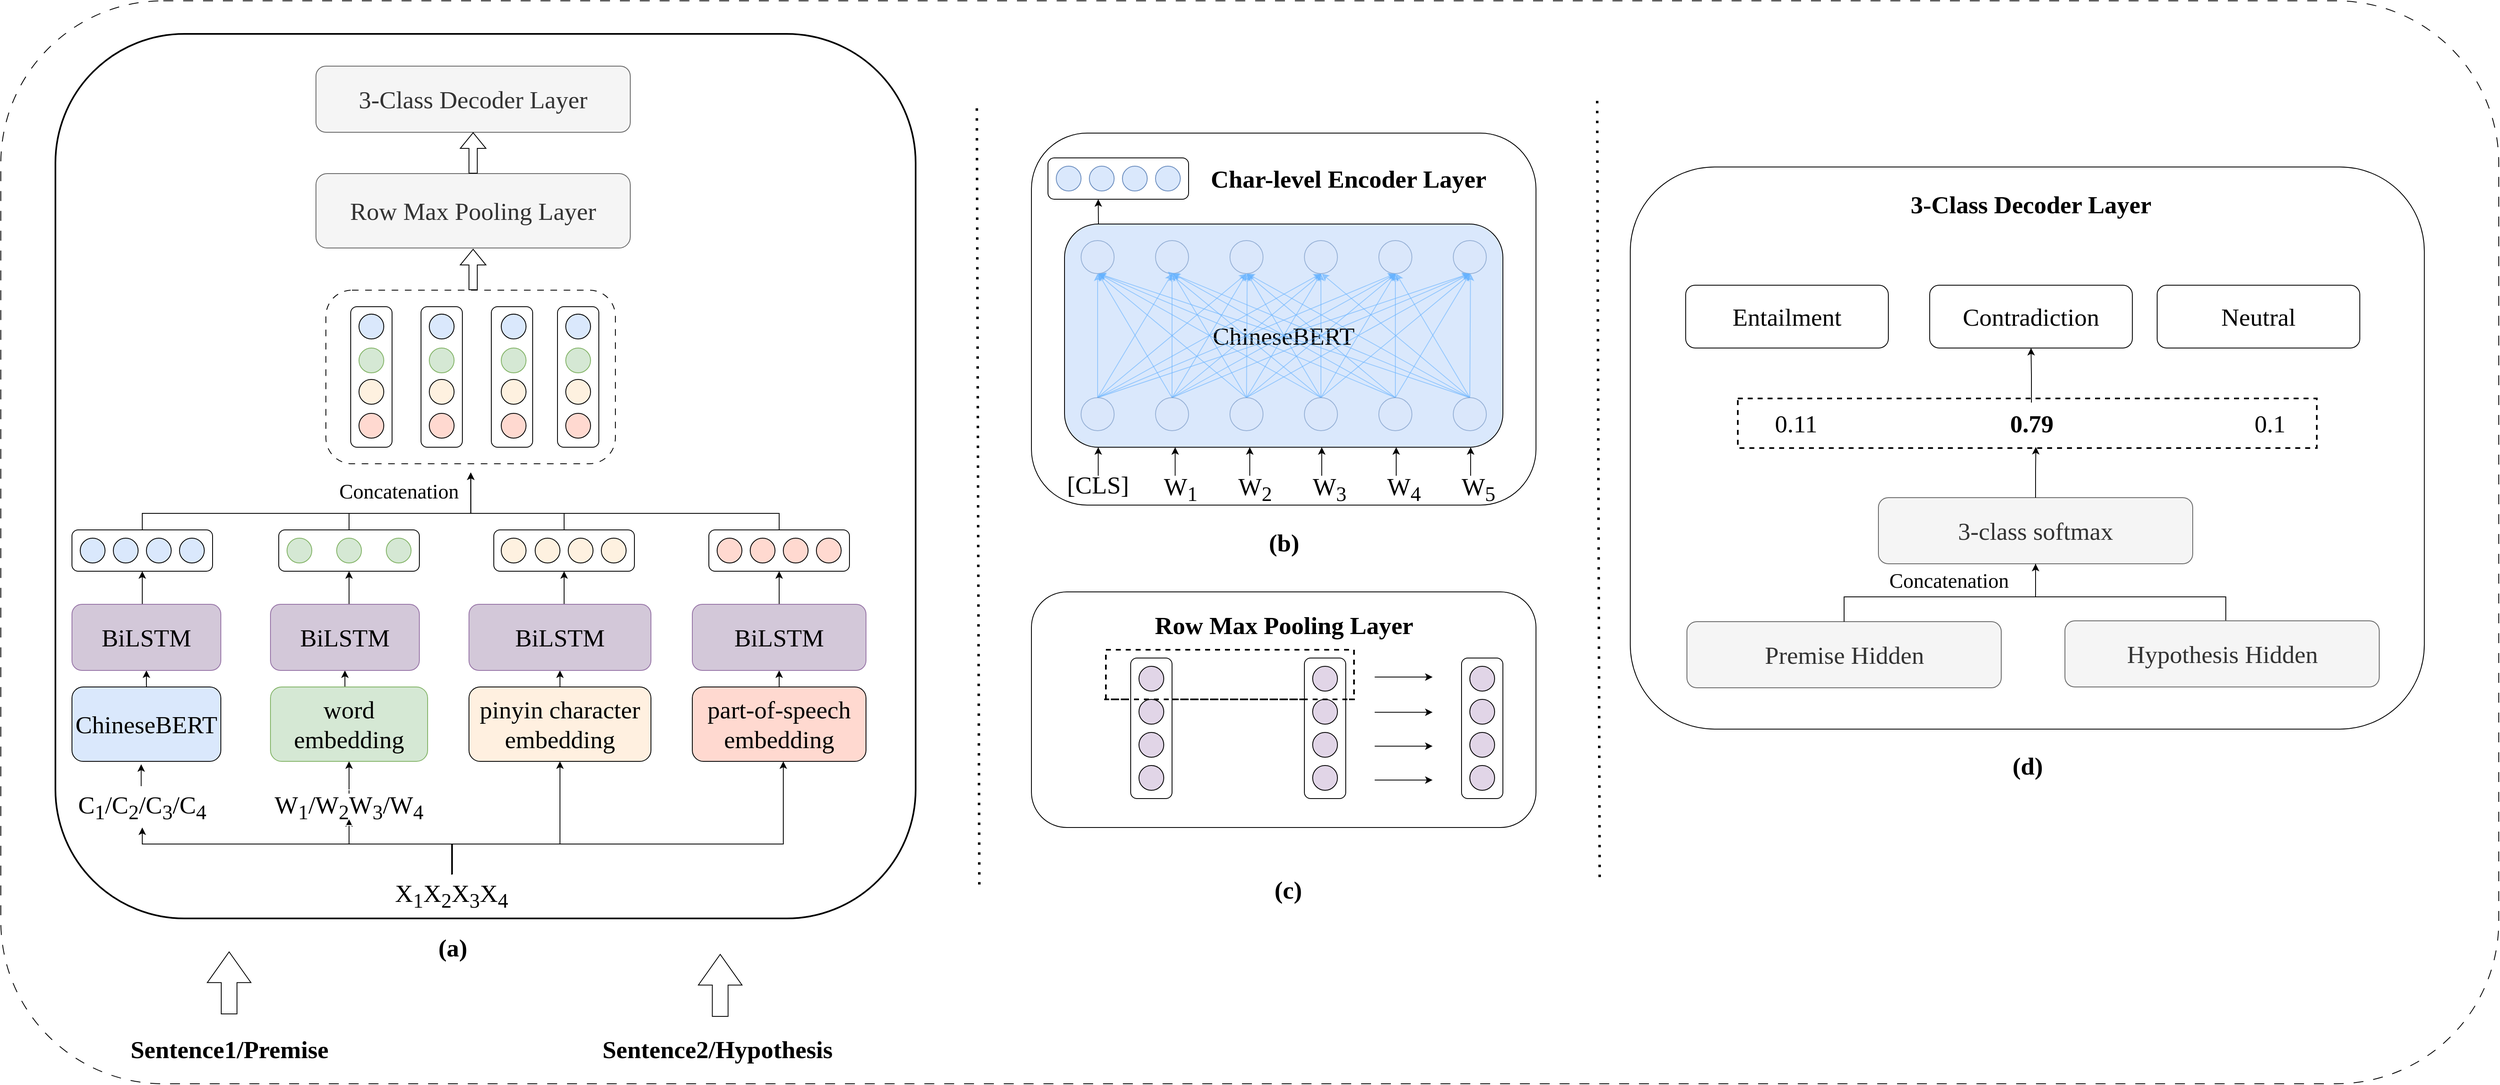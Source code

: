 <mxfile version="23.1.8" type="github">
  <diagram name="第 1 页" id="VYbCO--YuYpUogVYsecE">
    <mxGraphModel dx="4148" dy="1067" grid="1" gridSize="10" guides="1" tooltips="1" connect="1" arrows="1" fold="1" page="1" pageScale="1" pageWidth="827" pageHeight="1169" math="0" shadow="0">
      <root>
        <mxCell id="0" />
        <mxCell id="1" parent="0" />
        <mxCell id="rdohVRuR8QGzKIeL4WwT-202" value="" style="rounded=1;whiteSpace=wrap;html=1;dashed=1;dashPattern=12 12;" parent="1" vertex="1">
          <mxGeometry y="1169" width="3020" height="1310" as="geometry" />
        </mxCell>
        <mxCell id="rdohVRuR8QGzKIeL4WwT-1" value="&lt;font face=&quot;Times New Roman&quot; style=&quot;font-size: 30px;&quot;&gt;&lt;b&gt;Sentence1/Premise&lt;/b&gt;&lt;/font&gt;" style="text;html=1;align=center;verticalAlign=middle;resizable=0;points=[];autosize=1;strokeColor=none;fillColor=none;" parent="1" vertex="1">
          <mxGeometry x="146" y="2412" width="260" height="50" as="geometry" />
        </mxCell>
        <mxCell id="rdohVRuR8QGzKIeL4WwT-2" value="&lt;font face=&quot;Times New Roman&quot; style=&quot;font-size: 30px;&quot;&gt;&lt;b&gt;Sentence2/Hypothesis&lt;/b&gt;&lt;/font&gt;" style="text;html=1;align=center;verticalAlign=middle;resizable=0;points=[];autosize=1;strokeColor=none;fillColor=none;" parent="1" vertex="1">
          <mxGeometry x="716" y="2412" width="300" height="50" as="geometry" />
        </mxCell>
        <mxCell id="rdohVRuR8QGzKIeL4WwT-63" value="" style="shape=flexArrow;endArrow=classic;html=1;rounded=0;endWidth=32.727;endSize=12.048;width=19.048;" parent="1" edge="1">
          <mxGeometry width="50" height="50" relative="1" as="geometry">
            <mxPoint x="276" y="2395" as="sourcePoint" />
            <mxPoint x="276" y="2319" as="targetPoint" />
          </mxGeometry>
        </mxCell>
        <mxCell id="rdohVRuR8QGzKIeL4WwT-64" value="" style="shape=flexArrow;endArrow=classic;html=1;rounded=0;endWidth=32.727;endSize=12.048;width=19.048;" parent="1" edge="1">
          <mxGeometry width="50" height="50" relative="1" as="geometry">
            <mxPoint x="869.73" y="2398" as="sourcePoint" />
            <mxPoint x="869.73" y="2322" as="targetPoint" />
          </mxGeometry>
        </mxCell>
        <mxCell id="rdohVRuR8QGzKIeL4WwT-67" value="" style="rounded=1;whiteSpace=wrap;html=1;" parent="1" vertex="1">
          <mxGeometry x="1246" y="1329" width="610" height="450" as="geometry" />
        </mxCell>
        <mxCell id="rdohVRuR8QGzKIeL4WwT-69" value="&lt;font style=&quot;font-size: 30px;&quot; face=&quot;Times New Roman&quot;&gt;[CLS]&lt;/font&gt;" style="text;html=1;align=center;verticalAlign=middle;resizable=0;points=[];autosize=1;strokeColor=none;fillColor=none;" parent="1" vertex="1">
          <mxGeometry x="1276" y="1729" width="100" height="50" as="geometry" />
        </mxCell>
        <mxCell id="rdohVRuR8QGzKIeL4WwT-70" value="&lt;font style=&quot;font-size: 30px;&quot; face=&quot;Times New Roman&quot;&gt;W&lt;sub&gt;1&lt;/sub&gt;&lt;/font&gt;" style="text;html=1;align=center;verticalAlign=middle;resizable=0;points=[];autosize=1;strokeColor=none;fillColor=none;" parent="1" vertex="1">
          <mxGeometry x="1396" y="1729" width="60" height="60" as="geometry" />
        </mxCell>
        <mxCell id="rdohVRuR8QGzKIeL4WwT-71" value="&lt;font style=&quot;font-size: 30px;&quot; face=&quot;Times New Roman&quot;&gt;W&lt;sub&gt;2&lt;/sub&gt;&lt;/font&gt;" style="text;html=1;align=center;verticalAlign=middle;resizable=0;points=[];autosize=1;strokeColor=none;fillColor=none;" parent="1" vertex="1">
          <mxGeometry x="1486" y="1729" width="60" height="60" as="geometry" />
        </mxCell>
        <mxCell id="rdohVRuR8QGzKIeL4WwT-72" value="&lt;font style=&quot;font-size: 30px;&quot; face=&quot;Times New Roman&quot;&gt;W&lt;sub&gt;3&lt;/sub&gt;&lt;/font&gt;" style="text;html=1;align=center;verticalAlign=middle;resizable=0;points=[];autosize=1;strokeColor=none;fillColor=none;" parent="1" vertex="1">
          <mxGeometry x="1576" y="1729" width="60" height="60" as="geometry" />
        </mxCell>
        <mxCell id="rdohVRuR8QGzKIeL4WwT-73" value="&lt;font style=&quot;font-size: 30px;&quot; face=&quot;Times New Roman&quot;&gt;W&lt;sub&gt;4&lt;/sub&gt;&lt;/font&gt;" style="text;html=1;align=center;verticalAlign=middle;resizable=0;points=[];autosize=1;strokeColor=none;fillColor=none;" parent="1" vertex="1">
          <mxGeometry x="1666" y="1729" width="60" height="60" as="geometry" />
        </mxCell>
        <mxCell id="rdohVRuR8QGzKIeL4WwT-74" value="&lt;font style=&quot;font-size: 30px;&quot; face=&quot;Times New Roman&quot;&gt;W&lt;sub&gt;5&lt;/sub&gt;&lt;/font&gt;" style="text;html=1;align=center;verticalAlign=middle;resizable=0;points=[];autosize=1;strokeColor=none;fillColor=none;" parent="1" vertex="1">
          <mxGeometry x="1756" y="1729" width="60" height="60" as="geometry" />
        </mxCell>
        <mxCell id="rdohVRuR8QGzKIeL4WwT-75" value="" style="group" parent="1" vertex="1" connectable="0">
          <mxGeometry x="1266" y="1359" width="170" height="50" as="geometry" />
        </mxCell>
        <mxCell id="rdohVRuR8QGzKIeL4WwT-76" value="" style="rounded=1;whiteSpace=wrap;html=1;container=0;" parent="rdohVRuR8QGzKIeL4WwT-75" vertex="1">
          <mxGeometry width="170" height="50" as="geometry" />
        </mxCell>
        <mxCell id="rdohVRuR8QGzKIeL4WwT-77" value="" style="ellipse;whiteSpace=wrap;html=1;aspect=fixed;fillColor=#dae8fc;strokeColor=#6c8ebf;container=0;" parent="rdohVRuR8QGzKIeL4WwT-75" vertex="1">
          <mxGeometry x="10" y="10" width="30" height="30" as="geometry" />
        </mxCell>
        <mxCell id="rdohVRuR8QGzKIeL4WwT-78" value="" style="ellipse;whiteSpace=wrap;html=1;aspect=fixed;fillColor=#dae8fc;strokeColor=#6c8ebf;container=0;" parent="rdohVRuR8QGzKIeL4WwT-75" vertex="1">
          <mxGeometry x="50" y="10" width="30" height="30" as="geometry" />
        </mxCell>
        <mxCell id="rdohVRuR8QGzKIeL4WwT-79" value="" style="ellipse;whiteSpace=wrap;html=1;aspect=fixed;fillColor=#dae8fc;strokeColor=#6c8ebf;container=0;" parent="rdohVRuR8QGzKIeL4WwT-75" vertex="1">
          <mxGeometry x="130" y="10" width="30" height="30" as="geometry" />
        </mxCell>
        <mxCell id="rdohVRuR8QGzKIeL4WwT-80" value="" style="ellipse;whiteSpace=wrap;html=1;aspect=fixed;fillColor=#dae8fc;strokeColor=#6c8ebf;container=0;" parent="rdohVRuR8QGzKIeL4WwT-75" vertex="1">
          <mxGeometry x="90" y="10" width="30" height="30" as="geometry" />
        </mxCell>
        <mxCell id="rdohVRuR8QGzKIeL4WwT-81" value="" style="endArrow=classic;html=1;rounded=0;" parent="1" edge="1">
          <mxGeometry width="50" height="50" relative="1" as="geometry">
            <mxPoint x="1326.76" y="1743.49" as="sourcePoint" />
            <mxPoint x="1326.76" y="1709" as="targetPoint" />
          </mxGeometry>
        </mxCell>
        <mxCell id="rdohVRuR8QGzKIeL4WwT-82" value="" style="endArrow=classic;html=1;rounded=0;" parent="1" edge="1">
          <mxGeometry width="50" height="50" relative="1" as="geometry">
            <mxPoint x="1419.76" y="1743.49" as="sourcePoint" />
            <mxPoint x="1419.76" y="1709" as="targetPoint" />
          </mxGeometry>
        </mxCell>
        <mxCell id="rdohVRuR8QGzKIeL4WwT-83" value="" style="endArrow=classic;html=1;rounded=0;" parent="1" edge="1">
          <mxGeometry width="50" height="50" relative="1" as="geometry">
            <mxPoint x="1510" y="1743.49" as="sourcePoint" />
            <mxPoint x="1510" y="1709" as="targetPoint" />
          </mxGeometry>
        </mxCell>
        <mxCell id="rdohVRuR8QGzKIeL4WwT-84" value="" style="endArrow=classic;html=1;rounded=0;" parent="1" edge="1">
          <mxGeometry width="50" height="50" relative="1" as="geometry">
            <mxPoint x="1597" y="1743.49" as="sourcePoint" />
            <mxPoint x="1597" y="1709" as="targetPoint" />
          </mxGeometry>
        </mxCell>
        <mxCell id="rdohVRuR8QGzKIeL4WwT-85" value="" style="endArrow=classic;html=1;rounded=0;" parent="1" edge="1">
          <mxGeometry width="50" height="50" relative="1" as="geometry">
            <mxPoint x="1687" y="1743.49" as="sourcePoint" />
            <mxPoint x="1687" y="1709" as="targetPoint" />
          </mxGeometry>
        </mxCell>
        <mxCell id="rdohVRuR8QGzKIeL4WwT-86" value="" style="endArrow=classic;html=1;rounded=0;" parent="1" edge="1">
          <mxGeometry width="50" height="50" relative="1" as="geometry">
            <mxPoint x="1777" y="1743.49" as="sourcePoint" />
            <mxPoint x="1777" y="1709" as="targetPoint" />
          </mxGeometry>
        </mxCell>
        <mxCell id="rdohVRuR8QGzKIeL4WwT-87" value="" style="endArrow=classic;html=1;rounded=0;" parent="1" edge="1">
          <mxGeometry width="50" height="50" relative="1" as="geometry">
            <mxPoint x="1327" y="1439" as="sourcePoint" />
            <mxPoint x="1326.76" y="1409" as="targetPoint" />
          </mxGeometry>
        </mxCell>
        <mxCell id="rdohVRuR8QGzKIeL4WwT-89" value="&lt;font face=&quot;Times New Roman&quot; style=&quot;font-size: 30px;&quot;&gt;ChineseBERT&lt;/font&gt;" style="rounded=1;whiteSpace=wrap;html=1;fillColor=#dae8fc;strokeColor=default;" parent="1" vertex="1">
          <mxGeometry x="1286" y="1439" width="530" height="270" as="geometry" />
        </mxCell>
        <mxCell id="rdohVRuR8QGzKIeL4WwT-90" value="" style="ellipse;whiteSpace=wrap;html=1;aspect=fixed;fillColor=#dae8fc;strokeColor=#6c8ebf;opacity=60;" parent="1" vertex="1">
          <mxGeometry x="1306" y="1459" width="40" height="40" as="geometry" />
        </mxCell>
        <mxCell id="rdohVRuR8QGzKIeL4WwT-91" value="" style="ellipse;whiteSpace=wrap;html=1;aspect=fixed;fillColor=#dae8fc;strokeColor=#6c8ebf;opacity=60;" parent="1" vertex="1">
          <mxGeometry x="1396" y="1459" width="40" height="40" as="geometry" />
        </mxCell>
        <mxCell id="rdohVRuR8QGzKIeL4WwT-92" value="" style="ellipse;whiteSpace=wrap;html=1;aspect=fixed;fillColor=#dae8fc;strokeColor=#6c8ebf;opacity=60;" parent="1" vertex="1">
          <mxGeometry x="1486" y="1459" width="40" height="40" as="geometry" />
        </mxCell>
        <mxCell id="rdohVRuR8QGzKIeL4WwT-93" value="" style="ellipse;whiteSpace=wrap;html=1;aspect=fixed;fillColor=#dae8fc;strokeColor=#6c8ebf;opacity=60;" parent="1" vertex="1">
          <mxGeometry x="1576" y="1459" width="40" height="40" as="geometry" />
        </mxCell>
        <mxCell id="rdohVRuR8QGzKIeL4WwT-94" value="" style="ellipse;whiteSpace=wrap;html=1;aspect=fixed;fillColor=#dae8fc;strokeColor=#6c8ebf;opacity=60;" parent="1" vertex="1">
          <mxGeometry x="1666" y="1459" width="40" height="40" as="geometry" />
        </mxCell>
        <mxCell id="rdohVRuR8QGzKIeL4WwT-95" value="" style="ellipse;whiteSpace=wrap;html=1;aspect=fixed;fillColor=#dae8fc;strokeColor=#6c8ebf;opacity=60;" parent="1" vertex="1">
          <mxGeometry x="1756" y="1459" width="40" height="40" as="geometry" />
        </mxCell>
        <mxCell id="rdohVRuR8QGzKIeL4WwT-96" style="edgeStyle=orthogonalEdgeStyle;rounded=0;orthogonalLoop=1;jettySize=auto;html=1;entryX=0.5;entryY=1;entryDx=0;entryDy=0;opacity=60;strokeColor=#66B2FF;" parent="1" source="rdohVRuR8QGzKIeL4WwT-102" target="rdohVRuR8QGzKIeL4WwT-90" edge="1">
          <mxGeometry relative="1" as="geometry" />
        </mxCell>
        <mxCell id="rdohVRuR8QGzKIeL4WwT-97" style="rounded=0;orthogonalLoop=1;jettySize=auto;html=1;exitX=0.5;exitY=0;exitDx=0;exitDy=0;entryX=0.5;entryY=1;entryDx=0;entryDy=0;opacity=60;strokeColor=#66B2FF;" parent="1" source="rdohVRuR8QGzKIeL4WwT-102" target="rdohVRuR8QGzKIeL4WwT-91" edge="1">
          <mxGeometry relative="1" as="geometry" />
        </mxCell>
        <mxCell id="rdohVRuR8QGzKIeL4WwT-98" style="rounded=0;orthogonalLoop=1;jettySize=auto;html=1;exitX=0.5;exitY=0;exitDx=0;exitDy=0;entryX=0.5;entryY=1;entryDx=0;entryDy=0;opacity=60;strokeColor=#66B2FF;" parent="1" source="rdohVRuR8QGzKIeL4WwT-102" target="rdohVRuR8QGzKIeL4WwT-92" edge="1">
          <mxGeometry relative="1" as="geometry" />
        </mxCell>
        <mxCell id="rdohVRuR8QGzKIeL4WwT-99" style="rounded=0;orthogonalLoop=1;jettySize=auto;html=1;exitX=0.5;exitY=0;exitDx=0;exitDy=0;entryX=0.5;entryY=1;entryDx=0;entryDy=0;opacity=60;strokeColor=#66B2FF;" parent="1" source="rdohVRuR8QGzKIeL4WwT-102" target="rdohVRuR8QGzKIeL4WwT-93" edge="1">
          <mxGeometry relative="1" as="geometry" />
        </mxCell>
        <mxCell id="rdohVRuR8QGzKIeL4WwT-100" style="rounded=0;orthogonalLoop=1;jettySize=auto;html=1;exitX=0.5;exitY=0;exitDx=0;exitDy=0;entryX=0.5;entryY=1;entryDx=0;entryDy=0;opacity=60;strokeColor=#66B2FF;" parent="1" source="rdohVRuR8QGzKIeL4WwT-102" target="rdohVRuR8QGzKIeL4WwT-94" edge="1">
          <mxGeometry relative="1" as="geometry" />
        </mxCell>
        <mxCell id="rdohVRuR8QGzKIeL4WwT-101" style="rounded=0;orthogonalLoop=1;jettySize=auto;html=1;exitX=0.5;exitY=0;exitDx=0;exitDy=0;entryX=0.5;entryY=1;entryDx=0;entryDy=0;opacity=60;strokeColor=#66B2FF;" parent="1" source="rdohVRuR8QGzKIeL4WwT-102" target="rdohVRuR8QGzKIeL4WwT-95" edge="1">
          <mxGeometry relative="1" as="geometry" />
        </mxCell>
        <mxCell id="rdohVRuR8QGzKIeL4WwT-102" value="" style="ellipse;whiteSpace=wrap;html=1;aspect=fixed;fillColor=#dae8fc;strokeColor=#6c8ebf;opacity=60;" parent="1" vertex="1">
          <mxGeometry x="1306" y="1649" width="40" height="40" as="geometry" />
        </mxCell>
        <mxCell id="rdohVRuR8QGzKIeL4WwT-103" style="rounded=0;orthogonalLoop=1;jettySize=auto;html=1;exitX=0.5;exitY=0;exitDx=0;exitDy=0;opacity=60;strokeColor=#66B2FF;" parent="1" source="rdohVRuR8QGzKIeL4WwT-109" edge="1">
          <mxGeometry relative="1" as="geometry">
            <mxPoint x="1327" y="1499" as="targetPoint" />
          </mxGeometry>
        </mxCell>
        <mxCell id="rdohVRuR8QGzKIeL4WwT-104" style="rounded=0;orthogonalLoop=1;jettySize=auto;html=1;exitX=0.5;exitY=0;exitDx=0;exitDy=0;entryX=0.5;entryY=1;entryDx=0;entryDy=0;opacity=60;strokeColor=#66B2FF;" parent="1" source="rdohVRuR8QGzKIeL4WwT-109" target="rdohVRuR8QGzKIeL4WwT-91" edge="1">
          <mxGeometry relative="1" as="geometry" />
        </mxCell>
        <mxCell id="rdohVRuR8QGzKIeL4WwT-105" style="edgeStyle=none;rounded=0;orthogonalLoop=1;jettySize=auto;html=1;exitX=0.5;exitY=0;exitDx=0;exitDy=0;entryX=0.5;entryY=1;entryDx=0;entryDy=0;opacity=60;strokeColor=#66B2FF;" parent="1" source="rdohVRuR8QGzKIeL4WwT-109" target="rdohVRuR8QGzKIeL4WwT-92" edge="1">
          <mxGeometry relative="1" as="geometry" />
        </mxCell>
        <mxCell id="rdohVRuR8QGzKIeL4WwT-106" style="edgeStyle=none;rounded=0;orthogonalLoop=1;jettySize=auto;html=1;exitX=0.5;exitY=0;exitDx=0;exitDy=0;opacity=60;strokeColor=#66B2FF;" parent="1" source="rdohVRuR8QGzKIeL4WwT-109" edge="1">
          <mxGeometry relative="1" as="geometry">
            <mxPoint x="1597" y="1499" as="targetPoint" />
          </mxGeometry>
        </mxCell>
        <mxCell id="rdohVRuR8QGzKIeL4WwT-107" style="edgeStyle=none;rounded=0;orthogonalLoop=1;jettySize=auto;html=1;exitX=0.5;exitY=0;exitDx=0;exitDy=0;opacity=60;strokeColor=#66B2FF;" parent="1" source="rdohVRuR8QGzKIeL4WwT-109" edge="1">
          <mxGeometry relative="1" as="geometry">
            <mxPoint x="1687" y="1499" as="targetPoint" />
          </mxGeometry>
        </mxCell>
        <mxCell id="rdohVRuR8QGzKIeL4WwT-108" style="edgeStyle=none;rounded=0;orthogonalLoop=1;jettySize=auto;html=1;exitX=0.5;exitY=0;exitDx=0;exitDy=0;entryX=0.5;entryY=1;entryDx=0;entryDy=0;opacity=60;strokeColor=#66B2FF;" parent="1" source="rdohVRuR8QGzKIeL4WwT-109" target="rdohVRuR8QGzKIeL4WwT-95" edge="1">
          <mxGeometry relative="1" as="geometry" />
        </mxCell>
        <mxCell id="rdohVRuR8QGzKIeL4WwT-109" value="" style="ellipse;whiteSpace=wrap;html=1;aspect=fixed;fillColor=#dae8fc;strokeColor=#6c8ebf;opacity=60;" parent="1" vertex="1">
          <mxGeometry x="1396" y="1649" width="40" height="40" as="geometry" />
        </mxCell>
        <mxCell id="rdohVRuR8QGzKIeL4WwT-110" style="edgeStyle=none;rounded=0;orthogonalLoop=1;jettySize=auto;html=1;exitX=0.5;exitY=0;exitDx=0;exitDy=0;entryX=0.5;entryY=1;entryDx=0;entryDy=0;opacity=60;strokeColor=#66B2FF;" parent="1" source="rdohVRuR8QGzKIeL4WwT-116" target="rdohVRuR8QGzKIeL4WwT-90" edge="1">
          <mxGeometry relative="1" as="geometry" />
        </mxCell>
        <mxCell id="rdohVRuR8QGzKIeL4WwT-111" style="edgeStyle=none;rounded=0;orthogonalLoop=1;jettySize=auto;html=1;exitX=0.5;exitY=0;exitDx=0;exitDy=0;opacity=60;strokeColor=#66B2FF;" parent="1" source="rdohVRuR8QGzKIeL4WwT-116" edge="1">
          <mxGeometry relative="1" as="geometry">
            <mxPoint x="1417" y="1499" as="targetPoint" />
          </mxGeometry>
        </mxCell>
        <mxCell id="rdohVRuR8QGzKIeL4WwT-112" style="edgeStyle=none;rounded=0;orthogonalLoop=1;jettySize=auto;html=1;exitX=0.5;exitY=0;exitDx=0;exitDy=0;opacity=60;strokeColor=#66B2FF;" parent="1" source="rdohVRuR8QGzKIeL4WwT-116" edge="1">
          <mxGeometry relative="1" as="geometry">
            <mxPoint x="1506.857" y="1499" as="targetPoint" />
          </mxGeometry>
        </mxCell>
        <mxCell id="rdohVRuR8QGzKIeL4WwT-113" style="edgeStyle=none;rounded=0;orthogonalLoop=1;jettySize=auto;html=1;exitX=0.5;exitY=0;exitDx=0;exitDy=0;entryX=0.5;entryY=1;entryDx=0;entryDy=0;opacity=60;strokeColor=#66B2FF;" parent="1" source="rdohVRuR8QGzKIeL4WwT-116" target="rdohVRuR8QGzKIeL4WwT-93" edge="1">
          <mxGeometry relative="1" as="geometry" />
        </mxCell>
        <mxCell id="rdohVRuR8QGzKIeL4WwT-114" style="edgeStyle=none;rounded=0;orthogonalLoop=1;jettySize=auto;html=1;exitX=0.5;exitY=0;exitDx=0;exitDy=0;opacity=60;strokeColor=#66B2FF;" parent="1" source="rdohVRuR8QGzKIeL4WwT-116" edge="1">
          <mxGeometry relative="1" as="geometry">
            <mxPoint x="1687" y="1499" as="targetPoint" />
          </mxGeometry>
        </mxCell>
        <mxCell id="rdohVRuR8QGzKIeL4WwT-115" style="edgeStyle=none;rounded=0;orthogonalLoop=1;jettySize=auto;html=1;exitX=0.5;exitY=0;exitDx=0;exitDy=0;entryX=0.5;entryY=1;entryDx=0;entryDy=0;opacity=60;strokeColor=#66B2FF;" parent="1" source="rdohVRuR8QGzKIeL4WwT-116" target="rdohVRuR8QGzKIeL4WwT-95" edge="1">
          <mxGeometry relative="1" as="geometry" />
        </mxCell>
        <mxCell id="rdohVRuR8QGzKIeL4WwT-116" value="" style="ellipse;whiteSpace=wrap;html=1;aspect=fixed;fillColor=#dae8fc;strokeColor=#6c8ebf;opacity=60;" parent="1" vertex="1">
          <mxGeometry x="1486" y="1649" width="40" height="40" as="geometry" />
        </mxCell>
        <mxCell id="rdohVRuR8QGzKIeL4WwT-117" style="edgeStyle=none;rounded=0;orthogonalLoop=1;jettySize=auto;html=1;exitX=0.5;exitY=0;exitDx=0;exitDy=0;opacity=60;strokeColor=#66B2FF;" parent="1" source="rdohVRuR8QGzKIeL4WwT-123" edge="1">
          <mxGeometry relative="1" as="geometry">
            <mxPoint x="1327" y="1499" as="targetPoint" />
          </mxGeometry>
        </mxCell>
        <mxCell id="rdohVRuR8QGzKIeL4WwT-118" style="edgeStyle=none;rounded=0;orthogonalLoop=1;jettySize=auto;html=1;exitX=0.5;exitY=0;exitDx=0;exitDy=0;entryX=0.371;entryY=0.941;entryDx=0;entryDy=0;entryPerimeter=0;opacity=60;strokeColor=#66B2FF;" parent="1" source="rdohVRuR8QGzKIeL4WwT-123" target="rdohVRuR8QGzKIeL4WwT-91" edge="1">
          <mxGeometry relative="1" as="geometry" />
        </mxCell>
        <mxCell id="rdohVRuR8QGzKIeL4WwT-119" style="edgeStyle=none;rounded=0;orthogonalLoop=1;jettySize=auto;html=1;exitX=0.5;exitY=0;exitDx=0;exitDy=0;opacity=60;strokeColor=#66B2FF;" parent="1" source="rdohVRuR8QGzKIeL4WwT-123" edge="1">
          <mxGeometry relative="1" as="geometry">
            <mxPoint x="1507" y="1499" as="targetPoint" />
          </mxGeometry>
        </mxCell>
        <mxCell id="rdohVRuR8QGzKIeL4WwT-120" style="edgeStyle=none;rounded=0;orthogonalLoop=1;jettySize=auto;html=1;exitX=0.5;exitY=0;exitDx=0;exitDy=0;opacity=60;strokeColor=#66B2FF;" parent="1" source="rdohVRuR8QGzKIeL4WwT-123" target="rdohVRuR8QGzKIeL4WwT-93" edge="1">
          <mxGeometry relative="1" as="geometry" />
        </mxCell>
        <mxCell id="rdohVRuR8QGzKIeL4WwT-121" style="edgeStyle=none;rounded=0;orthogonalLoop=1;jettySize=auto;html=1;exitX=0.5;exitY=0;exitDx=0;exitDy=0;entryX=0.5;entryY=1;entryDx=0;entryDy=0;opacity=60;strokeColor=#66B2FF;" parent="1" source="rdohVRuR8QGzKIeL4WwT-123" target="rdohVRuR8QGzKIeL4WwT-94" edge="1">
          <mxGeometry relative="1" as="geometry" />
        </mxCell>
        <mxCell id="rdohVRuR8QGzKIeL4WwT-122" style="edgeStyle=none;rounded=0;orthogonalLoop=1;jettySize=auto;html=1;exitX=0.5;exitY=0;exitDx=0;exitDy=0;opacity=60;strokeColor=#66B2FF;" parent="1" source="rdohVRuR8QGzKIeL4WwT-123" edge="1">
          <mxGeometry relative="1" as="geometry">
            <mxPoint x="1777" y="1499" as="targetPoint" />
          </mxGeometry>
        </mxCell>
        <mxCell id="rdohVRuR8QGzKIeL4WwT-123" value="" style="ellipse;whiteSpace=wrap;html=1;aspect=fixed;fillColor=#dae8fc;strokeColor=#6c8ebf;opacity=60;" parent="1" vertex="1">
          <mxGeometry x="1576" y="1649" width="40" height="40" as="geometry" />
        </mxCell>
        <mxCell id="rdohVRuR8QGzKIeL4WwT-124" style="edgeStyle=none;rounded=0;orthogonalLoop=1;jettySize=auto;html=1;exitX=0.5;exitY=0;exitDx=0;exitDy=0;opacity=60;strokeColor=#66B2FF;" parent="1" source="rdohVRuR8QGzKIeL4WwT-129" edge="1">
          <mxGeometry relative="1" as="geometry">
            <mxPoint x="1327" y="1499" as="targetPoint" />
          </mxGeometry>
        </mxCell>
        <mxCell id="rdohVRuR8QGzKIeL4WwT-125" style="edgeStyle=none;rounded=0;orthogonalLoop=1;jettySize=auto;html=1;exitX=0.5;exitY=0;exitDx=0;exitDy=0;opacity=60;strokeColor=#66B2FF;" parent="1" source="rdohVRuR8QGzKIeL4WwT-129" edge="1">
          <mxGeometry relative="1" as="geometry">
            <mxPoint x="1417" y="1499" as="targetPoint" />
          </mxGeometry>
        </mxCell>
        <mxCell id="rdohVRuR8QGzKIeL4WwT-126" style="edgeStyle=none;rounded=0;orthogonalLoop=1;jettySize=auto;html=1;exitX=0.5;exitY=0;exitDx=0;exitDy=0;entryX=0.5;entryY=1;entryDx=0;entryDy=0;opacity=60;strokeColor=#66B2FF;" parent="1" source="rdohVRuR8QGzKIeL4WwT-129" target="rdohVRuR8QGzKIeL4WwT-92" edge="1">
          <mxGeometry relative="1" as="geometry" />
        </mxCell>
        <mxCell id="rdohVRuR8QGzKIeL4WwT-127" style="edgeStyle=none;rounded=0;orthogonalLoop=1;jettySize=auto;html=1;exitX=0.5;exitY=0;exitDx=0;exitDy=0;entryX=0.5;entryY=1;entryDx=0;entryDy=0;opacity=60;strokeColor=#66B2FF;" parent="1" source="rdohVRuR8QGzKIeL4WwT-129" target="rdohVRuR8QGzKIeL4WwT-94" edge="1">
          <mxGeometry relative="1" as="geometry" />
        </mxCell>
        <mxCell id="rdohVRuR8QGzKIeL4WwT-128" style="edgeStyle=none;rounded=0;orthogonalLoop=1;jettySize=auto;html=1;exitX=0.5;exitY=0;exitDx=0;exitDy=0;entryX=0.5;entryY=1;entryDx=0;entryDy=0;opacity=60;strokeColor=#66B2FF;" parent="1" source="rdohVRuR8QGzKIeL4WwT-129" target="rdohVRuR8QGzKIeL4WwT-95" edge="1">
          <mxGeometry relative="1" as="geometry" />
        </mxCell>
        <mxCell id="rdohVRuR8QGzKIeL4WwT-129" value="" style="ellipse;whiteSpace=wrap;html=1;aspect=fixed;fillColor=#dae8fc;strokeColor=#6c8ebf;opacity=60;" parent="1" vertex="1">
          <mxGeometry x="1666" y="1649" width="40" height="40" as="geometry" />
        </mxCell>
        <mxCell id="rdohVRuR8QGzKIeL4WwT-130" style="edgeStyle=none;rounded=0;orthogonalLoop=1;jettySize=auto;html=1;exitX=0.5;exitY=0;exitDx=0;exitDy=0;opacity=60;strokeColor=#66B2FF;" parent="1" source="rdohVRuR8QGzKIeL4WwT-136" edge="1">
          <mxGeometry relative="1" as="geometry">
            <mxPoint x="1327" y="1499" as="targetPoint" />
          </mxGeometry>
        </mxCell>
        <mxCell id="rdohVRuR8QGzKIeL4WwT-131" style="edgeStyle=none;rounded=0;orthogonalLoop=1;jettySize=auto;html=1;exitX=0.5;exitY=0;exitDx=0;exitDy=0;entryX=0.5;entryY=1;entryDx=0;entryDy=0;opacity=60;strokeColor=#66B2FF;" parent="1" source="rdohVRuR8QGzKIeL4WwT-136" target="rdohVRuR8QGzKIeL4WwT-91" edge="1">
          <mxGeometry relative="1" as="geometry" />
        </mxCell>
        <mxCell id="rdohVRuR8QGzKIeL4WwT-132" style="edgeStyle=none;rounded=0;orthogonalLoop=1;jettySize=auto;html=1;exitX=0.5;exitY=0;exitDx=0;exitDy=0;opacity=60;strokeColor=#66B2FF;" parent="1" source="rdohVRuR8QGzKIeL4WwT-136" edge="1">
          <mxGeometry relative="1" as="geometry">
            <mxPoint x="1507" y="1499" as="targetPoint" />
          </mxGeometry>
        </mxCell>
        <mxCell id="rdohVRuR8QGzKIeL4WwT-133" style="edgeStyle=none;rounded=0;orthogonalLoop=1;jettySize=auto;html=1;exitX=0.5;exitY=0;exitDx=0;exitDy=0;opacity=60;strokeColor=#66B2FF;" parent="1" source="rdohVRuR8QGzKIeL4WwT-136" edge="1">
          <mxGeometry relative="1" as="geometry">
            <mxPoint x="1597" y="1499" as="targetPoint" />
          </mxGeometry>
        </mxCell>
        <mxCell id="rdohVRuR8QGzKIeL4WwT-134" style="edgeStyle=none;rounded=0;orthogonalLoop=1;jettySize=auto;html=1;exitX=0.5;exitY=0;exitDx=0;exitDy=0;opacity=60;strokeColor=#66B2FF;" parent="1" source="rdohVRuR8QGzKIeL4WwT-136" edge="1">
          <mxGeometry relative="1" as="geometry">
            <mxPoint x="1687" y="1499" as="targetPoint" />
          </mxGeometry>
        </mxCell>
        <mxCell id="rdohVRuR8QGzKIeL4WwT-135" style="edgeStyle=none;rounded=0;orthogonalLoop=1;jettySize=auto;html=1;exitX=0.5;exitY=0;exitDx=0;exitDy=0;opacity=60;strokeColor=#66B2FF;" parent="1" source="rdohVRuR8QGzKIeL4WwT-136" edge="1">
          <mxGeometry relative="1" as="geometry">
            <mxPoint x="1776.857" y="1499" as="targetPoint" />
          </mxGeometry>
        </mxCell>
        <mxCell id="rdohVRuR8QGzKIeL4WwT-136" value="" style="ellipse;whiteSpace=wrap;html=1;aspect=fixed;fillColor=#dae8fc;strokeColor=#6c8ebf;opacity=60;" parent="1" vertex="1">
          <mxGeometry x="1756" y="1649" width="40" height="40" as="geometry" />
        </mxCell>
        <mxCell id="rdohVRuR8QGzKIeL4WwT-160" value="" style="rounded=1;whiteSpace=wrap;html=1;container=0;" parent="1" vertex="1">
          <mxGeometry x="1246" y="1884" width="610" height="285" as="geometry" />
        </mxCell>
        <mxCell id="rdohVRuR8QGzKIeL4WwT-166" value="" style="rounded=0;whiteSpace=wrap;html=1;dashed=1;strokeWidth=2;container=0;" parent="1" vertex="1">
          <mxGeometry x="1336" y="1954" width="300" height="60" as="geometry" />
        </mxCell>
        <mxCell id="rdohVRuR8QGzKIeL4WwT-167" value="&lt;font style=&quot;font-size: 30px;&quot; face=&quot;Times New Roman&quot;&gt;Row Max Pooling Layer&lt;/font&gt;" style="text;html=1;align=center;verticalAlign=middle;resizable=0;points=[];autosize=1;strokeColor=none;fillColor=none;container=0;fontSize=30;fontStyle=1" parent="1" vertex="1">
          <mxGeometry x="1381" y="1899" width="340" height="50" as="geometry" />
        </mxCell>
        <mxCell id="rdohVRuR8QGzKIeL4WwT-172" value="" style="endArrow=classic;html=1;rounded=0;" parent="1" edge="1">
          <mxGeometry width="50" height="50" relative="1" as="geometry">
            <mxPoint x="1661" y="1987" as="sourcePoint" />
            <mxPoint x="1731" y="1987" as="targetPoint" />
          </mxGeometry>
        </mxCell>
        <mxCell id="rdohVRuR8QGzKIeL4WwT-173" value="" style="endArrow=classic;html=1;rounded=0;" parent="1" edge="1">
          <mxGeometry width="50" height="50" relative="1" as="geometry">
            <mxPoint x="1661" y="2029.59" as="sourcePoint" />
            <mxPoint x="1731" y="2029.59" as="targetPoint" />
          </mxGeometry>
        </mxCell>
        <mxCell id="rdohVRuR8QGzKIeL4WwT-174" value="" style="endArrow=classic;html=1;rounded=0;" parent="1" edge="1">
          <mxGeometry width="50" height="50" relative="1" as="geometry">
            <mxPoint x="1661" y="2070.59" as="sourcePoint" />
            <mxPoint x="1731" y="2070.59" as="targetPoint" />
          </mxGeometry>
        </mxCell>
        <mxCell id="rdohVRuR8QGzKIeL4WwT-175" value="" style="endArrow=classic;html=1;rounded=0;" parent="1" edge="1">
          <mxGeometry width="50" height="50" relative="1" as="geometry">
            <mxPoint x="1661" y="2111.59" as="sourcePoint" />
            <mxPoint x="1731" y="2111.59" as="targetPoint" />
          </mxGeometry>
        </mxCell>
        <mxCell id="rdohVRuR8QGzKIeL4WwT-177" value="" style="rounded=1;whiteSpace=wrap;html=1;direction=west;rotation=90;container=0;" parent="1" vertex="1">
          <mxGeometry x="1516" y="2024" width="170" height="50" as="geometry" />
        </mxCell>
        <mxCell id="rdohVRuR8QGzKIeL4WwT-178" value="" style="ellipse;whiteSpace=wrap;html=1;aspect=fixed;fillColor=#e1d5e7;direction=west;container=0;" parent="1" vertex="1">
          <mxGeometry x="1586" y="1974" width="30" height="30" as="geometry" />
        </mxCell>
        <mxCell id="rdohVRuR8QGzKIeL4WwT-179" value="" style="ellipse;whiteSpace=wrap;html=1;aspect=fixed;fillColor=#e1d5e7;direction=west;container=0;" parent="1" vertex="1">
          <mxGeometry x="1586" y="2014" width="30" height="30" as="geometry" />
        </mxCell>
        <mxCell id="rdohVRuR8QGzKIeL4WwT-180" value="" style="ellipse;whiteSpace=wrap;html=1;aspect=fixed;fillColor=#e1d5e7;direction=west;container=0;" parent="1" vertex="1">
          <mxGeometry x="1586" y="2054" width="30" height="30" as="geometry" />
        </mxCell>
        <mxCell id="rdohVRuR8QGzKIeL4WwT-181" value="" style="ellipse;whiteSpace=wrap;html=1;aspect=fixed;fillColor=#e1d5e7;direction=west;container=0;" parent="1" vertex="1">
          <mxGeometry x="1586" y="2094" width="30" height="30" as="geometry" />
        </mxCell>
        <mxCell id="rdohVRuR8QGzKIeL4WwT-182" value="" style="rounded=1;whiteSpace=wrap;html=1;direction=west;rotation=90;container=0;" parent="1" vertex="1">
          <mxGeometry x="1706" y="2024" width="170" height="50" as="geometry" />
        </mxCell>
        <mxCell id="rdohVRuR8QGzKIeL4WwT-183" value="" style="ellipse;whiteSpace=wrap;html=1;aspect=fixed;fillColor=#e1d5e7;direction=west;container=0;" parent="1" vertex="1">
          <mxGeometry x="1776" y="1974" width="30" height="30" as="geometry" />
        </mxCell>
        <mxCell id="rdohVRuR8QGzKIeL4WwT-184" value="" style="ellipse;whiteSpace=wrap;html=1;aspect=fixed;fillColor=#e1d5e7;direction=west;container=0;" parent="1" vertex="1">
          <mxGeometry x="1776" y="2014" width="30" height="30" as="geometry" />
        </mxCell>
        <mxCell id="rdohVRuR8QGzKIeL4WwT-185" value="" style="ellipse;whiteSpace=wrap;html=1;aspect=fixed;fillColor=#e1d5e7;direction=west;container=0;" parent="1" vertex="1">
          <mxGeometry x="1776" y="2054" width="30" height="30" as="geometry" />
        </mxCell>
        <mxCell id="rdohVRuR8QGzKIeL4WwT-186" value="" style="ellipse;whiteSpace=wrap;html=1;aspect=fixed;fillColor=#e1d5e7;direction=west;container=0;" parent="1" vertex="1">
          <mxGeometry x="1776" y="2094" width="30" height="30" as="geometry" />
        </mxCell>
        <mxCell id="rdohVRuR8QGzKIeL4WwT-187" value="" style="rounded=1;whiteSpace=wrap;html=1;direction=west;rotation=90;container=0;" parent="1" vertex="1">
          <mxGeometry x="1306" y="2024" width="170" height="50" as="geometry" />
        </mxCell>
        <mxCell id="rdohVRuR8QGzKIeL4WwT-188" value="" style="ellipse;whiteSpace=wrap;html=1;aspect=fixed;fillColor=#e1d5e7;direction=west;container=0;" parent="1" vertex="1">
          <mxGeometry x="1376" y="1974" width="30" height="30" as="geometry" />
        </mxCell>
        <mxCell id="rdohVRuR8QGzKIeL4WwT-189" value="" style="ellipse;whiteSpace=wrap;html=1;aspect=fixed;fillColor=#e1d5e7;direction=west;container=0;" parent="1" vertex="1">
          <mxGeometry x="1376" y="2014" width="30" height="30" as="geometry" />
        </mxCell>
        <mxCell id="rdohVRuR8QGzKIeL4WwT-190" value="" style="ellipse;whiteSpace=wrap;html=1;aspect=fixed;fillColor=#e1d5e7;direction=west;container=0;" parent="1" vertex="1">
          <mxGeometry x="1376" y="2054" width="30" height="30" as="geometry" />
        </mxCell>
        <mxCell id="rdohVRuR8QGzKIeL4WwT-191" value="" style="ellipse;whiteSpace=wrap;html=1;aspect=fixed;fillColor=#e1d5e7;direction=west;container=0;" parent="1" vertex="1">
          <mxGeometry x="1376" y="2094" width="30" height="30" as="geometry" />
        </mxCell>
        <mxCell id="rdohVRuR8QGzKIeL4WwT-193" value="" style="endArrow=none;dashed=1;html=1;rounded=0;strokeWidth=2;" parent="1" edge="1">
          <mxGeometry width="50" height="50" relative="1" as="geometry">
            <mxPoint x="1334" y="2014" as="sourcePoint" />
            <mxPoint x="1637" y="2014" as="targetPoint" />
          </mxGeometry>
        </mxCell>
        <mxCell id="JG36jpaIuUBKlSv5XXhP-1" value="" style="rounded=1;whiteSpace=wrap;html=1;fontFamily=Times New Roman;strokeWidth=2;" vertex="1" parent="1">
          <mxGeometry x="66" y="1209" width="1040" height="1070" as="geometry" />
        </mxCell>
        <mxCell id="JG36jpaIuUBKlSv5XXhP-2" style="edgeStyle=orthogonalEdgeStyle;rounded=0;orthogonalLoop=1;jettySize=auto;html=1;exitX=0.5;exitY=0;exitDx=0;exitDy=0;entryX=0.5;entryY=1;entryDx=0;entryDy=0;" edge="1" parent="1" source="JG36jpaIuUBKlSv5XXhP-6" target="JG36jpaIuUBKlSv5XXhP-16">
          <mxGeometry relative="1" as="geometry">
            <Array as="points">
              <mxPoint x="546" y="2189" />
              <mxPoint x="176" y="2189" />
            </Array>
          </mxGeometry>
        </mxCell>
        <mxCell id="JG36jpaIuUBKlSv5XXhP-3" style="edgeStyle=orthogonalEdgeStyle;rounded=0;orthogonalLoop=1;jettySize=auto;html=1;exitX=0.5;exitY=0;exitDx=0;exitDy=0;entryX=0.5;entryY=1;entryDx=0;entryDy=0;" edge="1" parent="1" source="JG36jpaIuUBKlSv5XXhP-6" target="JG36jpaIuUBKlSv5XXhP-18">
          <mxGeometry relative="1" as="geometry">
            <Array as="points">
              <mxPoint x="546" y="2189" />
              <mxPoint x="426" y="2189" />
            </Array>
          </mxGeometry>
        </mxCell>
        <mxCell id="JG36jpaIuUBKlSv5XXhP-4" style="edgeStyle=orthogonalEdgeStyle;rounded=0;orthogonalLoop=1;jettySize=auto;html=1;exitX=0.5;exitY=0;exitDx=0;exitDy=0;entryX=0.5;entryY=1;entryDx=0;entryDy=0;" edge="1" parent="1" source="JG36jpaIuUBKlSv5XXhP-6" target="JG36jpaIuUBKlSv5XXhP-12">
          <mxGeometry relative="1" as="geometry">
            <Array as="points">
              <mxPoint x="546" y="2189" />
              <mxPoint x="676" y="2189" />
            </Array>
          </mxGeometry>
        </mxCell>
        <mxCell id="JG36jpaIuUBKlSv5XXhP-5" style="edgeStyle=orthogonalEdgeStyle;rounded=0;orthogonalLoop=1;jettySize=auto;html=1;exitX=0.5;exitY=0;exitDx=0;exitDy=0;" edge="1" parent="1" source="JG36jpaIuUBKlSv5XXhP-6" target="JG36jpaIuUBKlSv5XXhP-14">
          <mxGeometry relative="1" as="geometry">
            <Array as="points">
              <mxPoint x="545" y="2189" />
              <mxPoint x="946" y="2189" />
            </Array>
          </mxGeometry>
        </mxCell>
        <mxCell id="JG36jpaIuUBKlSv5XXhP-6" value="&lt;span style=&quot;font-size: 30px;&quot;&gt;&lt;font style=&quot;font-size: 30px;&quot; face=&quot;Times New Roman&quot;&gt;X&lt;sub&gt;1&lt;/sub&gt;X&lt;sub&gt;2&lt;/sub&gt;X&lt;sub&gt;3&lt;/sub&gt;X&lt;sub&gt;4&lt;/sub&gt;&lt;/font&gt;&lt;/span&gt;" style="rounded=0;whiteSpace=wrap;html=1;fontStyle=0;labelBorderColor=#FFFFFF;dashed=1;strokeColor=#FFFFFF;labelBackgroundColor=none;" vertex="1" parent="1">
          <mxGeometry x="450" y="2226" width="190" height="50" as="geometry" />
        </mxCell>
        <mxCell id="JG36jpaIuUBKlSv5XXhP-7" style="edgeStyle=orthogonalEdgeStyle;rounded=0;orthogonalLoop=1;jettySize=auto;html=1;exitX=0.5;exitY=0;exitDx=0;exitDy=0;entryX=0.5;entryY=1;entryDx=0;entryDy=0;" edge="1" parent="1" source="JG36jpaIuUBKlSv5XXhP-8" target="JG36jpaIuUBKlSv5XXhP-22">
          <mxGeometry relative="1" as="geometry">
            <Array as="points">
              <mxPoint x="416" y="2019" />
            </Array>
          </mxGeometry>
        </mxCell>
        <mxCell id="JG36jpaIuUBKlSv5XXhP-8" value="&lt;font style=&quot;font-size: 30px;&quot;&gt;word embedding&lt;/font&gt;" style="rounded=1;whiteSpace=wrap;html=1;fillColor=#d5e8d4;fontSize=20;fontFamily=Times New Roman;strokeColor=#82b366;" vertex="1" parent="1">
          <mxGeometry x="326" y="1999" width="190" height="90" as="geometry" />
        </mxCell>
        <mxCell id="JG36jpaIuUBKlSv5XXhP-9" style="edgeStyle=orthogonalEdgeStyle;rounded=0;orthogonalLoop=1;jettySize=auto;html=1;exitX=0.5;exitY=0;exitDx=0;exitDy=0;entryX=0.5;entryY=1;entryDx=0;entryDy=0;" edge="1" parent="1" source="JG36jpaIuUBKlSv5XXhP-10" target="JG36jpaIuUBKlSv5XXhP-20">
          <mxGeometry relative="1" as="geometry" />
        </mxCell>
        <mxCell id="JG36jpaIuUBKlSv5XXhP-10" value="&lt;font style=&quot;font-size: 30px;&quot;&gt;ChineseBERT&lt;/font&gt;" style="rounded=1;whiteSpace=wrap;html=1;fillColor=#dae8fc;fontSize=20;fontFamily=Times New Roman;" vertex="1" parent="1">
          <mxGeometry x="86" y="1999" width="180" height="90" as="geometry" />
        </mxCell>
        <mxCell id="JG36jpaIuUBKlSv5XXhP-11" style="edgeStyle=orthogonalEdgeStyle;rounded=0;orthogonalLoop=1;jettySize=auto;html=1;exitX=0.5;exitY=0;exitDx=0;exitDy=0;entryX=0.5;entryY=1;entryDx=0;entryDy=0;" edge="1" parent="1" source="JG36jpaIuUBKlSv5XXhP-12" target="JG36jpaIuUBKlSv5XXhP-24">
          <mxGeometry relative="1" as="geometry" />
        </mxCell>
        <mxCell id="JG36jpaIuUBKlSv5XXhP-12" value="&lt;font face=&quot;Times New Roman&quot; style=&quot;font-size: 30px;&quot;&gt;pinyin character embedding&lt;/font&gt;" style="rounded=1;whiteSpace=wrap;html=1;fillColor=#fff0e0;fontSize=20;" vertex="1" parent="1">
          <mxGeometry x="566" y="1999" width="220" height="90" as="geometry" />
        </mxCell>
        <mxCell id="JG36jpaIuUBKlSv5XXhP-13" style="edgeStyle=orthogonalEdgeStyle;rounded=0;orthogonalLoop=1;jettySize=auto;html=1;exitX=0.5;exitY=0;exitDx=0;exitDy=0;entryX=0.5;entryY=1;entryDx=0;entryDy=0;" edge="1" parent="1" source="JG36jpaIuUBKlSv5XXhP-14" target="JG36jpaIuUBKlSv5XXhP-26">
          <mxGeometry relative="1" as="geometry" />
        </mxCell>
        <mxCell id="JG36jpaIuUBKlSv5XXhP-14" value="&lt;font face=&quot;Times New Roman&quot; style=&quot;font-size: 30px;&quot;&gt;part-of-speech embedding&lt;/font&gt;" style="rounded=1;whiteSpace=wrap;html=1;fillColor=#ffd9d0;fontSize=20;" vertex="1" parent="1">
          <mxGeometry x="836" y="1999" width="210" height="90" as="geometry" />
        </mxCell>
        <mxCell id="JG36jpaIuUBKlSv5XXhP-15" style="edgeStyle=orthogonalEdgeStyle;rounded=0;orthogonalLoop=1;jettySize=auto;html=1;exitX=0.5;exitY=0;exitDx=0;exitDy=0;entryX=0.465;entryY=1.039;entryDx=0;entryDy=0;entryPerimeter=0;" edge="1" parent="1" source="JG36jpaIuUBKlSv5XXhP-16" target="JG36jpaIuUBKlSv5XXhP-10">
          <mxGeometry relative="1" as="geometry">
            <Array as="points">
              <mxPoint x="166" y="2159" />
              <mxPoint x="166" y="2129" />
            </Array>
          </mxGeometry>
        </mxCell>
        <mxCell id="JG36jpaIuUBKlSv5XXhP-16" value="&lt;font style=&quot;font-size: 30px;&quot; face=&quot;Times New Roman&quot;&gt;C&lt;sub&gt;1&lt;/sub&gt;/C&lt;sub&gt;2&lt;/sub&gt;/C&lt;sub&gt;3&lt;/sub&gt;/C&lt;sub&gt;4&lt;/sub&gt;&lt;/font&gt;" style="rounded=0;whiteSpace=wrap;html=1;fontStyle=0;labelBorderColor=#FFFFFF;dashed=1;strokeColor=#FFFFFF;" vertex="1" parent="1">
          <mxGeometry x="76" y="2119" width="190" height="50" as="geometry" />
        </mxCell>
        <mxCell id="JG36jpaIuUBKlSv5XXhP-17" style="edgeStyle=orthogonalEdgeStyle;rounded=0;orthogonalLoop=1;jettySize=auto;html=1;exitX=0.5;exitY=0;exitDx=0;exitDy=0;entryX=0.5;entryY=1;entryDx=0;entryDy=0;" edge="1" parent="1" source="JG36jpaIuUBKlSv5XXhP-18" target="JG36jpaIuUBKlSv5XXhP-8">
          <mxGeometry relative="1" as="geometry" />
        </mxCell>
        <mxCell id="JG36jpaIuUBKlSv5XXhP-18" value="&lt;font face=&quot;Times New Roman&quot;&gt;&lt;span style=&quot;font-size: 30px;&quot;&gt;W&lt;sub&gt;1&lt;/sub&gt;/W&lt;sub&gt;2&lt;/sub&gt;W&lt;sub&gt;3&lt;/sub&gt;/W&lt;sub&gt;4&lt;/sub&gt;&lt;/span&gt;&lt;/font&gt;" style="rounded=0;whiteSpace=wrap;html=1;fontStyle=0;labelBorderColor=#FFFFFF;dashed=1;strokeColor=#FFFFFF;" vertex="1" parent="1">
          <mxGeometry x="326" y="2128" width="190" height="31" as="geometry" />
        </mxCell>
        <mxCell id="JG36jpaIuUBKlSv5XXhP-19" style="edgeStyle=orthogonalEdgeStyle;rounded=0;orthogonalLoop=1;jettySize=auto;html=1;exitX=0.5;exitY=0;exitDx=0;exitDy=0;entryX=0.5;entryY=1;entryDx=0;entryDy=0;" edge="1" parent="1" source="JG36jpaIuUBKlSv5XXhP-20" target="JG36jpaIuUBKlSv5XXhP-28">
          <mxGeometry relative="1" as="geometry">
            <Array as="points">
              <mxPoint x="176" y="1899" />
            </Array>
          </mxGeometry>
        </mxCell>
        <mxCell id="JG36jpaIuUBKlSv5XXhP-20" value="&lt;font style=&quot;font-size: 30px;&quot; face=&quot;Times New Roman&quot;&gt;BiLSTM&lt;/font&gt;" style="rounded=1;whiteSpace=wrap;html=1;fillColor=#D3C8D9;strokeColor=#9673a6;" vertex="1" parent="1">
          <mxGeometry x="86" y="1899" width="180" height="80" as="geometry" />
        </mxCell>
        <mxCell id="JG36jpaIuUBKlSv5XXhP-21" style="edgeStyle=orthogonalEdgeStyle;rounded=0;orthogonalLoop=1;jettySize=auto;html=1;exitX=0.5;exitY=0;exitDx=0;exitDy=0;entryX=0.5;entryY=1;entryDx=0;entryDy=0;" edge="1" parent="1" source="JG36jpaIuUBKlSv5XXhP-22" target="JG36jpaIuUBKlSv5XXhP-34">
          <mxGeometry relative="1" as="geometry">
            <Array as="points">
              <mxPoint x="421" y="1899" />
            </Array>
          </mxGeometry>
        </mxCell>
        <mxCell id="JG36jpaIuUBKlSv5XXhP-22" value="&lt;font style=&quot;font-size: 30px;&quot; face=&quot;Times New Roman&quot;&gt;BiLSTM&lt;/font&gt;" style="rounded=1;whiteSpace=wrap;html=1;fillColor=#D3C8D9;strokeColor=#9673a6;" vertex="1" parent="1">
          <mxGeometry x="326" y="1899" width="180" height="80" as="geometry" />
        </mxCell>
        <mxCell id="JG36jpaIuUBKlSv5XXhP-23" style="edgeStyle=orthogonalEdgeStyle;rounded=0;orthogonalLoop=1;jettySize=auto;html=1;exitX=0.5;exitY=0;exitDx=0;exitDy=0;entryX=0.5;entryY=1;entryDx=0;entryDy=0;" edge="1" parent="1" source="JG36jpaIuUBKlSv5XXhP-24" target="JG36jpaIuUBKlSv5XXhP-39">
          <mxGeometry relative="1" as="geometry">
            <Array as="points">
              <mxPoint x="681" y="1899" />
            </Array>
          </mxGeometry>
        </mxCell>
        <mxCell id="JG36jpaIuUBKlSv5XXhP-24" value="&lt;font style=&quot;font-size: 30px;&quot; face=&quot;Times New Roman&quot;&gt;BiLSTM&lt;/font&gt;" style="rounded=1;whiteSpace=wrap;html=1;fillColor=#D3C8D9;strokeColor=#9673a6;" vertex="1" parent="1">
          <mxGeometry x="566" y="1899" width="220" height="80" as="geometry" />
        </mxCell>
        <mxCell id="JG36jpaIuUBKlSv5XXhP-25" style="edgeStyle=orthogonalEdgeStyle;rounded=0;orthogonalLoop=1;jettySize=auto;html=1;exitX=0.5;exitY=0;exitDx=0;exitDy=0;entryX=0.5;entryY=1;entryDx=0;entryDy=0;" edge="1" parent="1" source="JG36jpaIuUBKlSv5XXhP-26" target="JG36jpaIuUBKlSv5XXhP-45">
          <mxGeometry relative="1" as="geometry" />
        </mxCell>
        <mxCell id="JG36jpaIuUBKlSv5XXhP-26" value="&lt;font style=&quot;font-size: 30px;&quot; face=&quot;Times New Roman&quot;&gt;BiLSTM&lt;/font&gt;" style="rounded=1;whiteSpace=wrap;html=1;fillColor=#D3C8D9;strokeColor=#9673a6;" vertex="1" parent="1">
          <mxGeometry x="836" y="1899" width="210" height="80" as="geometry" />
        </mxCell>
        <mxCell id="JG36jpaIuUBKlSv5XXhP-27" style="edgeStyle=orthogonalEdgeStyle;rounded=0;orthogonalLoop=1;jettySize=auto;html=1;exitX=0.5;exitY=0;exitDx=0;exitDy=0;entryX=0.496;entryY=1.01;entryDx=0;entryDy=0;entryPerimeter=0;" edge="1" parent="1" source="JG36jpaIuUBKlSv5XXhP-28">
          <mxGeometry relative="1" as="geometry">
            <Array as="points">
              <mxPoint x="176" y="1789" />
              <mxPoint x="566" y="1789" />
            </Array>
            <mxPoint x="568.16" y="1739.5" as="targetPoint" />
          </mxGeometry>
        </mxCell>
        <mxCell id="JG36jpaIuUBKlSv5XXhP-28" value="" style="rounded=1;whiteSpace=wrap;html=1;" vertex="1" parent="1">
          <mxGeometry x="86" y="1809" width="170" height="50" as="geometry" />
        </mxCell>
        <mxCell id="JG36jpaIuUBKlSv5XXhP-29" value="" style="ellipse;whiteSpace=wrap;html=1;aspect=fixed;fillColor=#dae8fc;" vertex="1" parent="1">
          <mxGeometry x="96" y="1819" width="30" height="30" as="geometry" />
        </mxCell>
        <mxCell id="JG36jpaIuUBKlSv5XXhP-30" value="" style="ellipse;whiteSpace=wrap;html=1;aspect=fixed;fillColor=#dae8fc;" vertex="1" parent="1">
          <mxGeometry x="136" y="1819" width="30" height="30" as="geometry" />
        </mxCell>
        <mxCell id="JG36jpaIuUBKlSv5XXhP-31" value="" style="ellipse;whiteSpace=wrap;html=1;aspect=fixed;fillColor=#dae8fc;" vertex="1" parent="1">
          <mxGeometry x="216" y="1819" width="30" height="30" as="geometry" />
        </mxCell>
        <mxCell id="JG36jpaIuUBKlSv5XXhP-32" value="" style="ellipse;whiteSpace=wrap;html=1;aspect=fixed;fillColor=#dae8fc;" vertex="1" parent="1">
          <mxGeometry x="176" y="1819" width="30" height="30" as="geometry" />
        </mxCell>
        <mxCell id="JG36jpaIuUBKlSv5XXhP-33" style="edgeStyle=orthogonalEdgeStyle;rounded=0;orthogonalLoop=1;jettySize=auto;html=1;exitX=0.5;exitY=0;exitDx=0;exitDy=0;endArrow=none;endFill=0;" edge="1" parent="1" source="JG36jpaIuUBKlSv5XXhP-34">
          <mxGeometry relative="1" as="geometry">
            <mxPoint x="516" y="1789" as="targetPoint" />
          </mxGeometry>
        </mxCell>
        <mxCell id="JG36jpaIuUBKlSv5XXhP-34" value="" style="rounded=1;whiteSpace=wrap;html=1;" vertex="1" parent="1">
          <mxGeometry x="336" y="1809" width="170" height="50" as="geometry" />
        </mxCell>
        <mxCell id="JG36jpaIuUBKlSv5XXhP-35" value="" style="ellipse;whiteSpace=wrap;html=1;aspect=fixed;fillColor=#d5e8d4;strokeColor=#82b366;" vertex="1" parent="1">
          <mxGeometry x="346" y="1819" width="30" height="30" as="geometry" />
        </mxCell>
        <mxCell id="JG36jpaIuUBKlSv5XXhP-36" value="" style="ellipse;whiteSpace=wrap;html=1;aspect=fixed;fillColor=#d5e8d4;strokeColor=#82b366;" vertex="1" parent="1">
          <mxGeometry x="406" y="1819" width="30" height="30" as="geometry" />
        </mxCell>
        <mxCell id="JG36jpaIuUBKlSv5XXhP-37" value="" style="ellipse;whiteSpace=wrap;html=1;aspect=fixed;fillColor=#d5e8d4;strokeColor=#82b366;" vertex="1" parent="1">
          <mxGeometry x="466" y="1819" width="30" height="30" as="geometry" />
        </mxCell>
        <mxCell id="JG36jpaIuUBKlSv5XXhP-38" style="edgeStyle=orthogonalEdgeStyle;rounded=0;orthogonalLoop=1;jettySize=auto;html=1;exitX=0.5;exitY=0;exitDx=0;exitDy=0;endArrow=none;endFill=0;" edge="1" parent="1" source="JG36jpaIuUBKlSv5XXhP-39">
          <mxGeometry relative="1" as="geometry">
            <mxPoint x="596" y="1789" as="targetPoint" />
          </mxGeometry>
        </mxCell>
        <mxCell id="JG36jpaIuUBKlSv5XXhP-39" value="" style="rounded=1;whiteSpace=wrap;html=1;" vertex="1" parent="1">
          <mxGeometry x="596" y="1809" width="170" height="50" as="geometry" />
        </mxCell>
        <mxCell id="JG36jpaIuUBKlSv5XXhP-40" value="" style="ellipse;whiteSpace=wrap;html=1;aspect=fixed;fillColor=#fef1e0;" vertex="1" parent="1">
          <mxGeometry x="605" y="1819" width="30" height="30" as="geometry" />
        </mxCell>
        <mxCell id="JG36jpaIuUBKlSv5XXhP-41" value="" style="ellipse;whiteSpace=wrap;html=1;aspect=fixed;fillColor=#fef1e0;" vertex="1" parent="1">
          <mxGeometry x="646" y="1819" width="30" height="30" as="geometry" />
        </mxCell>
        <mxCell id="JG36jpaIuUBKlSv5XXhP-42" value="" style="ellipse;whiteSpace=wrap;html=1;aspect=fixed;fillColor=#fef1e0;" vertex="1" parent="1">
          <mxGeometry x="726" y="1819" width="30" height="30" as="geometry" />
        </mxCell>
        <mxCell id="JG36jpaIuUBKlSv5XXhP-43" value="" style="ellipse;whiteSpace=wrap;html=1;aspect=fixed;fillColor=#fef1e0;" vertex="1" parent="1">
          <mxGeometry x="686" y="1819" width="30" height="30" as="geometry" />
        </mxCell>
        <mxCell id="JG36jpaIuUBKlSv5XXhP-44" style="edgeStyle=orthogonalEdgeStyle;rounded=0;orthogonalLoop=1;jettySize=auto;html=1;exitX=0.5;exitY=0;exitDx=0;exitDy=0;entryX=0.496;entryY=1.01;entryDx=0;entryDy=0;entryPerimeter=0;" edge="1" parent="1" source="JG36jpaIuUBKlSv5XXhP-45">
          <mxGeometry relative="1" as="geometry">
            <mxPoint x="568.16" y="1739.5" as="targetPoint" />
            <Array as="points">
              <mxPoint x="941" y="1789" />
              <mxPoint x="568" y="1789" />
            </Array>
          </mxGeometry>
        </mxCell>
        <mxCell id="JG36jpaIuUBKlSv5XXhP-45" value="" style="rounded=1;whiteSpace=wrap;html=1;" vertex="1" parent="1">
          <mxGeometry x="856" y="1809" width="170" height="50" as="geometry" />
        </mxCell>
        <mxCell id="JG36jpaIuUBKlSv5XXhP-46" value="" style="ellipse;whiteSpace=wrap;html=1;aspect=fixed;fillColor=#ffd9d0;" vertex="1" parent="1">
          <mxGeometry x="866" y="1819" width="30" height="30" as="geometry" />
        </mxCell>
        <mxCell id="JG36jpaIuUBKlSv5XXhP-47" value="" style="ellipse;whiteSpace=wrap;html=1;aspect=fixed;fillColor=#ffd9d0;" vertex="1" parent="1">
          <mxGeometry x="906" y="1819" width="30" height="30" as="geometry" />
        </mxCell>
        <mxCell id="JG36jpaIuUBKlSv5XXhP-48" value="" style="ellipse;whiteSpace=wrap;html=1;aspect=fixed;fillColor=#ffd9d0;" vertex="1" parent="1">
          <mxGeometry x="986" y="1819" width="30" height="30" as="geometry" />
        </mxCell>
        <mxCell id="JG36jpaIuUBKlSv5XXhP-49" value="" style="ellipse;whiteSpace=wrap;html=1;aspect=fixed;fillColor=#ffd9d0;" vertex="1" parent="1">
          <mxGeometry x="946" y="1819" width="30" height="30" as="geometry" />
        </mxCell>
        <mxCell id="JG36jpaIuUBKlSv5XXhP-50" value="&lt;span style=&quot;background-color: initial;&quot;&gt;&lt;font face=&quot;Times New Roman&quot; style=&quot;font-size: 25px;&quot;&gt;Concatenation&lt;/font&gt;&lt;/span&gt;" style="text;html=1;align=center;verticalAlign=middle;resizable=0;points=[];autosize=1;strokeColor=none;fillColor=none;" vertex="1" parent="1">
          <mxGeometry x="396" y="1742" width="170" height="40" as="geometry" />
        </mxCell>
        <mxCell id="JG36jpaIuUBKlSv5XXhP-116" value="" style="endArrow=none;dashed=1;html=1;dashPattern=1 3;strokeWidth=3;rounded=0;" edge="1" parent="1">
          <mxGeometry width="50" height="50" relative="1" as="geometry">
            <mxPoint x="1183" y="2238" as="sourcePoint" />
            <mxPoint x="1180" y="1298" as="targetPoint" />
          </mxGeometry>
        </mxCell>
        <mxCell id="JG36jpaIuUBKlSv5XXhP-117" value="&lt;font style=&quot;font-size: 30px;&quot;&gt;&lt;span style=&quot;font-size: 30px;&quot;&gt;(a)&lt;/span&gt;&lt;/font&gt;" style="text;html=1;align=center;verticalAlign=middle;resizable=0;points=[];autosize=1;strokeColor=none;fillColor=none;fontFamily=Times New Roman;fontStyle=1;fontSize=30;" vertex="1" parent="1">
          <mxGeometry x="516" y="2289" width="60" height="50" as="geometry" />
        </mxCell>
        <mxCell id="JG36jpaIuUBKlSv5XXhP-143" value="" style="group" vertex="1" connectable="0" parent="1">
          <mxGeometry x="393" y="1519" width="350" height="220" as="geometry" />
        </mxCell>
        <mxCell id="JG36jpaIuUBKlSv5XXhP-61" value="" style="rounded=1;whiteSpace=wrap;html=1;dashed=1;dashPattern=8 8;" vertex="1" parent="JG36jpaIuUBKlSv5XXhP-143">
          <mxGeometry width="350" height="210" as="geometry" />
        </mxCell>
        <mxCell id="JG36jpaIuUBKlSv5XXhP-62" value="" style="group" vertex="1" connectable="0" parent="JG36jpaIuUBKlSv5XXhP-143">
          <mxGeometry x="30" y="20" width="280" height="200" as="geometry" />
        </mxCell>
        <mxCell id="JG36jpaIuUBKlSv5XXhP-118" value="" style="group" vertex="1" connectable="0" parent="JG36jpaIuUBKlSv5XXhP-62">
          <mxGeometry width="50" height="170" as="geometry" />
        </mxCell>
        <mxCell id="JG36jpaIuUBKlSv5XXhP-71" value="" style="rounded=1;whiteSpace=wrap;html=1;direction=south;container=0;" vertex="1" parent="JG36jpaIuUBKlSv5XXhP-118">
          <mxGeometry width="50" height="170" as="geometry" />
        </mxCell>
        <mxCell id="JG36jpaIuUBKlSv5XXhP-72" value="" style="ellipse;whiteSpace=wrap;html=1;aspect=fixed;fillColor=#d5e8d4;direction=south;container=0;strokeColor=#82b366;" vertex="1" parent="JG36jpaIuUBKlSv5XXhP-118">
          <mxGeometry x="10" y="50" width="30" height="30" as="geometry" />
        </mxCell>
        <mxCell id="JG36jpaIuUBKlSv5XXhP-73" value="" style="ellipse;whiteSpace=wrap;html=1;aspect=fixed;fillColor=#fef1e0;direction=south;container=0;" vertex="1" parent="JG36jpaIuUBKlSv5XXhP-118">
          <mxGeometry x="10" y="88" width="30" height="30" as="geometry" />
        </mxCell>
        <mxCell id="JG36jpaIuUBKlSv5XXhP-74" value="" style="ellipse;whiteSpace=wrap;html=1;aspect=fixed;fillColor=#ffd9d0;direction=south;container=0;" vertex="1" parent="JG36jpaIuUBKlSv5XXhP-118">
          <mxGeometry x="10" y="129" width="30" height="30" as="geometry" />
        </mxCell>
        <mxCell id="JG36jpaIuUBKlSv5XXhP-75" value="" style="ellipse;whiteSpace=wrap;html=1;aspect=fixed;fillColor=#dae8fc;direction=south;container=0;" vertex="1" parent="JG36jpaIuUBKlSv5XXhP-118">
          <mxGeometry x="10" y="9" width="30" height="30" as="geometry" />
        </mxCell>
        <mxCell id="JG36jpaIuUBKlSv5XXhP-125" value="" style="group" vertex="1" connectable="0" parent="JG36jpaIuUBKlSv5XXhP-143">
          <mxGeometry x="115" y="20" width="50" height="170" as="geometry" />
        </mxCell>
        <mxCell id="JG36jpaIuUBKlSv5XXhP-126" value="" style="rounded=1;whiteSpace=wrap;html=1;direction=south;container=0;" vertex="1" parent="JG36jpaIuUBKlSv5XXhP-125">
          <mxGeometry width="50" height="170" as="geometry" />
        </mxCell>
        <mxCell id="JG36jpaIuUBKlSv5XXhP-127" value="" style="ellipse;whiteSpace=wrap;html=1;aspect=fixed;fillColor=#d5e8d4;direction=south;container=0;strokeColor=#82b366;" vertex="1" parent="JG36jpaIuUBKlSv5XXhP-125">
          <mxGeometry x="10" y="50" width="30" height="30" as="geometry" />
        </mxCell>
        <mxCell id="JG36jpaIuUBKlSv5XXhP-128" value="" style="ellipse;whiteSpace=wrap;html=1;aspect=fixed;fillColor=#fef1e0;direction=south;container=0;" vertex="1" parent="JG36jpaIuUBKlSv5XXhP-125">
          <mxGeometry x="10" y="88" width="30" height="30" as="geometry" />
        </mxCell>
        <mxCell id="JG36jpaIuUBKlSv5XXhP-129" value="" style="ellipse;whiteSpace=wrap;html=1;aspect=fixed;fillColor=#ffd9d0;direction=south;container=0;" vertex="1" parent="JG36jpaIuUBKlSv5XXhP-125">
          <mxGeometry x="10" y="129" width="30" height="30" as="geometry" />
        </mxCell>
        <mxCell id="JG36jpaIuUBKlSv5XXhP-130" value="" style="ellipse;whiteSpace=wrap;html=1;aspect=fixed;fillColor=#dae8fc;direction=south;container=0;" vertex="1" parent="JG36jpaIuUBKlSv5XXhP-125">
          <mxGeometry x="10" y="9" width="30" height="30" as="geometry" />
        </mxCell>
        <mxCell id="JG36jpaIuUBKlSv5XXhP-131" value="" style="group" vertex="1" connectable="0" parent="JG36jpaIuUBKlSv5XXhP-143">
          <mxGeometry x="202" y="20" width="50" height="170" as="geometry" />
        </mxCell>
        <mxCell id="JG36jpaIuUBKlSv5XXhP-132" value="" style="rounded=1;whiteSpace=wrap;html=1;direction=south;container=0;" vertex="1" parent="JG36jpaIuUBKlSv5XXhP-131">
          <mxGeometry x="-2" width="50" height="170" as="geometry" />
        </mxCell>
        <mxCell id="JG36jpaIuUBKlSv5XXhP-133" value="" style="ellipse;whiteSpace=wrap;html=1;aspect=fixed;fillColor=#d5e8d4;direction=south;container=0;strokeColor=#82b366;" vertex="1" parent="JG36jpaIuUBKlSv5XXhP-131">
          <mxGeometry x="10" y="50" width="30" height="30" as="geometry" />
        </mxCell>
        <mxCell id="JG36jpaIuUBKlSv5XXhP-134" value="" style="ellipse;whiteSpace=wrap;html=1;aspect=fixed;fillColor=#fef1e0;direction=south;container=0;" vertex="1" parent="JG36jpaIuUBKlSv5XXhP-131">
          <mxGeometry x="10" y="88" width="30" height="30" as="geometry" />
        </mxCell>
        <mxCell id="JG36jpaIuUBKlSv5XXhP-135" value="" style="ellipse;whiteSpace=wrap;html=1;aspect=fixed;fillColor=#ffd9d0;direction=south;container=0;" vertex="1" parent="JG36jpaIuUBKlSv5XXhP-131">
          <mxGeometry x="10" y="129" width="30" height="30" as="geometry" />
        </mxCell>
        <mxCell id="JG36jpaIuUBKlSv5XXhP-136" value="" style="ellipse;whiteSpace=wrap;html=1;aspect=fixed;fillColor=#dae8fc;direction=south;container=0;" vertex="1" parent="JG36jpaIuUBKlSv5XXhP-131">
          <mxGeometry x="10" y="9" width="30" height="30" as="geometry" />
        </mxCell>
        <mxCell id="JG36jpaIuUBKlSv5XXhP-137" value="" style="group" vertex="1" connectable="0" parent="JG36jpaIuUBKlSv5XXhP-143">
          <mxGeometry x="280" y="20" width="50" height="170" as="geometry" />
        </mxCell>
        <mxCell id="JG36jpaIuUBKlSv5XXhP-138" value="" style="rounded=1;whiteSpace=wrap;html=1;direction=south;container=0;" vertex="1" parent="JG36jpaIuUBKlSv5XXhP-137">
          <mxGeometry width="50" height="170" as="geometry" />
        </mxCell>
        <mxCell id="JG36jpaIuUBKlSv5XXhP-139" value="" style="ellipse;whiteSpace=wrap;html=1;aspect=fixed;fillColor=#d5e8d4;direction=south;container=0;strokeColor=#82b366;" vertex="1" parent="JG36jpaIuUBKlSv5XXhP-137">
          <mxGeometry x="10" y="50" width="30" height="30" as="geometry" />
        </mxCell>
        <mxCell id="JG36jpaIuUBKlSv5XXhP-140" value="" style="ellipse;whiteSpace=wrap;html=1;aspect=fixed;fillColor=#fef1e0;direction=south;container=0;" vertex="1" parent="JG36jpaIuUBKlSv5XXhP-137">
          <mxGeometry x="10" y="88" width="30" height="30" as="geometry" />
        </mxCell>
        <mxCell id="JG36jpaIuUBKlSv5XXhP-141" value="" style="ellipse;whiteSpace=wrap;html=1;aspect=fixed;fillColor=#ffd9d0;direction=south;container=0;" vertex="1" parent="JG36jpaIuUBKlSv5XXhP-137">
          <mxGeometry x="10" y="129" width="30" height="30" as="geometry" />
        </mxCell>
        <mxCell id="JG36jpaIuUBKlSv5XXhP-142" value="" style="ellipse;whiteSpace=wrap;html=1;aspect=fixed;fillColor=#dae8fc;direction=south;container=0;" vertex="1" parent="JG36jpaIuUBKlSv5XXhP-137">
          <mxGeometry x="10" y="9" width="30" height="30" as="geometry" />
        </mxCell>
        <mxCell id="JG36jpaIuUBKlSv5XXhP-144" value="&lt;font style=&quot;font-size: 30px;&quot; face=&quot;Times New Roman&quot;&gt;Char-level Encoder Layer&lt;/font&gt;" style="text;html=1;align=center;verticalAlign=middle;resizable=0;points=[];autosize=1;strokeColor=none;fillColor=none;container=0;fontSize=30;fontStyle=1" vertex="1" parent="1">
          <mxGeometry x="1449" y="1359" width="360" height="50" as="geometry" />
        </mxCell>
        <mxCell id="rdohVRuR8QGzKIeL4WwT-140" value="&lt;font style=&quot;font-size: 30px;&quot; face=&quot;Times New Roman&quot;&gt;Row Max Pooling Layer&lt;/font&gt;" style="rounded=1;whiteSpace=wrap;html=1;fillColor=#f5f5f5;strokeColor=#666666;fontSize=12;fontStyle=0;fontColor=#333333;" parent="1" vertex="1">
          <mxGeometry x="381" y="1378" width="380" height="90" as="geometry" />
        </mxCell>
        <mxCell id="rdohVRuR8QGzKIeL4WwT-204" value="&lt;font face=&quot;Times New Roman&quot;&gt;&lt;span style=&quot;font-size: 30px;&quot;&gt;&lt;span&gt;3-Class Decoder Layer&lt;/span&gt;&lt;/span&gt;&lt;/font&gt;" style="rounded=1;whiteSpace=wrap;html=1;fillColor=#f5f5f5;strokeColor=#666666;fontStyle=0;fontColor=#333333;" parent="1" vertex="1">
          <mxGeometry x="381" y="1248" width="380" height="80" as="geometry" />
        </mxCell>
        <mxCell id="rdohVRuR8QGzKIeL4WwT-205" style="edgeStyle=orthogonalEdgeStyle;rounded=0;orthogonalLoop=1;jettySize=auto;html=1;exitX=0.5;exitY=0;exitDx=0;exitDy=0;shape=flexArrow;" parent="1" source="rdohVRuR8QGzKIeL4WwT-140" target="rdohVRuR8QGzKIeL4WwT-204" edge="1">
          <mxGeometry relative="1" as="geometry" />
        </mxCell>
        <mxCell id="JG36jpaIuUBKlSv5XXhP-146" style="edgeStyle=orthogonalEdgeStyle;rounded=0;orthogonalLoop=1;jettySize=auto;html=1;exitX=0.5;exitY=0;exitDx=0;exitDy=0;shape=flexArrow;" edge="1" parent="1">
          <mxGeometry relative="1" as="geometry">
            <mxPoint x="571" y="1519" as="sourcePoint" />
            <mxPoint x="571" y="1469" as="targetPoint" />
          </mxGeometry>
        </mxCell>
        <mxCell id="JG36jpaIuUBKlSv5XXhP-209" value="&lt;font style=&quot;font-size: 30px;&quot;&gt;&lt;span style=&quot;font-size: 30px;&quot;&gt;(b)&lt;/span&gt;&lt;/font&gt;" style="text;html=1;align=center;verticalAlign=middle;resizable=0;points=[];autosize=1;strokeColor=none;fillColor=none;fontFamily=Times New Roman;fontStyle=1;fontSize=30;" vertex="1" parent="1">
          <mxGeometry x="1521" y="1799" width="60" height="50" as="geometry" />
        </mxCell>
        <mxCell id="JG36jpaIuUBKlSv5XXhP-210" value="&lt;font style=&quot;font-size: 30px;&quot;&gt;&lt;span style=&quot;font-size: 30px;&quot;&gt;(c)&lt;/span&gt;&lt;/font&gt;" style="text;html=1;align=center;verticalAlign=middle;resizable=0;points=[];autosize=1;strokeColor=none;fillColor=none;fontFamily=Times New Roman;fontStyle=1;fontSize=30;" vertex="1" parent="1">
          <mxGeometry x="1526" y="2219" width="60" height="50" as="geometry" />
        </mxCell>
        <mxCell id="JG36jpaIuUBKlSv5XXhP-221" value="" style="group" vertex="1" connectable="0" parent="1">
          <mxGeometry x="1970" y="1370" width="960" height="749" as="geometry" />
        </mxCell>
        <mxCell id="JG36jpaIuUBKlSv5XXhP-211" value="&lt;font style=&quot;font-size: 30px;&quot;&gt;&lt;span style=&quot;font-size: 30px;&quot;&gt;(d)&lt;/span&gt;&lt;/font&gt;" style="text;html=1;align=center;verticalAlign=middle;resizable=0;points=[];autosize=1;strokeColor=none;fillColor=none;fontFamily=Times New Roman;fontStyle=1;fontSize=30;" vertex="1" parent="JG36jpaIuUBKlSv5XXhP-221">
          <mxGeometry x="450" y="699" width="60" height="50" as="geometry" />
        </mxCell>
        <mxCell id="JG36jpaIuUBKlSv5XXhP-148" value="" style="rounded=1;whiteSpace=wrap;html=1;" vertex="1" parent="JG36jpaIuUBKlSv5XXhP-221">
          <mxGeometry width="960" height="680" as="geometry" />
        </mxCell>
        <mxCell id="JG36jpaIuUBKlSv5XXhP-149" value="&lt;font style=&quot;font-size: 30px;&quot;&gt;Entailment&lt;/font&gt;" style="rounded=1;whiteSpace=wrap;html=1;fontFamily=Times New Roman;fontSize=30;" vertex="1" parent="JG36jpaIuUBKlSv5XXhP-221">
          <mxGeometry x="67" y="143" width="245" height="76" as="geometry" />
        </mxCell>
        <mxCell id="JG36jpaIuUBKlSv5XXhP-150" value="&lt;font style=&quot;font-size: 30px;&quot;&gt;Contradiction&lt;/font&gt;" style="rounded=1;whiteSpace=wrap;html=1;fontFamily=Times New Roman;fontSize=30;" vertex="1" parent="JG36jpaIuUBKlSv5XXhP-221">
          <mxGeometry x="362" y="143" width="245" height="76" as="geometry" />
        </mxCell>
        <mxCell id="JG36jpaIuUBKlSv5XXhP-151" value="&lt;font style=&quot;font-size: 30px;&quot;&gt;Neutral&lt;/font&gt;" style="rounded=1;whiteSpace=wrap;html=1;fontSize=30;fontFamily=Times New Roman;" vertex="1" parent="JG36jpaIuUBKlSv5XXhP-221">
          <mxGeometry x="637" y="143" width="245" height="76" as="geometry" />
        </mxCell>
        <mxCell id="JG36jpaIuUBKlSv5XXhP-206" value="&lt;font size=&quot;1&quot; face=&quot;Times New Roman&quot;&gt;&lt;b style=&quot;font-size: 30px;&quot;&gt;3-Class Decoder Layer&lt;/b&gt;&lt;/font&gt;" style="text;html=1;align=center;verticalAlign=middle;resizable=0;points=[];autosize=1;strokeColor=none;fillColor=none;" vertex="1" parent="JG36jpaIuUBKlSv5XXhP-221">
          <mxGeometry x="329.496" y="20" width="310" height="50" as="geometry" />
        </mxCell>
        <mxCell id="JG36jpaIuUBKlSv5XXhP-212" value="&lt;font style=&quot;font-size: 30px;&quot;&gt;&lt;span style=&quot;font-size: 30px;&quot;&gt;&lt;span style=&quot;font-size: 30px;&quot;&gt;Premise Hidden&lt;/span&gt;&lt;/span&gt;&lt;/font&gt;" style="rounded=1;whiteSpace=wrap;html=1;fillColor=#f5f5f5;strokeColor=#666666;fontStyle=0;fontColor=#333333;fontFamily=Times New Roman;fontSize=30;" vertex="1" parent="JG36jpaIuUBKlSv5XXhP-221">
          <mxGeometry x="68.5" y="550" width="380" height="80" as="geometry" />
        </mxCell>
        <mxCell id="JG36jpaIuUBKlSv5XXhP-217" style="edgeStyle=orthogonalEdgeStyle;rounded=0;orthogonalLoop=1;jettySize=auto;html=1;exitX=0.5;exitY=0;exitDx=0;exitDy=0;" edge="1" parent="JG36jpaIuUBKlSv5XXhP-221" source="JG36jpaIuUBKlSv5XXhP-213">
          <mxGeometry relative="1" as="geometry">
            <mxPoint x="490" y="480" as="targetPoint" />
            <Array as="points">
              <mxPoint x="720" y="520" />
              <mxPoint x="490" y="520" />
            </Array>
          </mxGeometry>
        </mxCell>
        <mxCell id="JG36jpaIuUBKlSv5XXhP-213" value="&lt;font style=&quot;font-size: 30px;&quot;&gt;&lt;span style=&quot;font-size: 30px;&quot;&gt;&lt;span style=&quot;font-size: 30px;&quot;&gt;Hypothesis Hidden&lt;/span&gt;&lt;/span&gt;&lt;/font&gt;" style="rounded=1;whiteSpace=wrap;html=1;fillColor=#f5f5f5;strokeColor=#666666;fontStyle=0;fontColor=#333333;fontFamily=Times New Roman;fontSize=30;" vertex="1" parent="JG36jpaIuUBKlSv5XXhP-221">
          <mxGeometry x="525.5" y="549" width="380" height="80" as="geometry" />
        </mxCell>
        <mxCell id="JG36jpaIuUBKlSv5XXhP-214" value="&lt;span style=&quot;background-color: initial;&quot;&gt;&lt;font face=&quot;Times New Roman&quot; style=&quot;font-size: 25px;&quot;&gt;Concatenation&lt;/font&gt;&lt;/span&gt;" style="text;html=1;align=center;verticalAlign=middle;resizable=0;points=[];autosize=1;strokeColor=none;fillColor=none;" vertex="1" parent="JG36jpaIuUBKlSv5XXhP-221">
          <mxGeometry x="300" y="480" width="170" height="40" as="geometry" />
        </mxCell>
        <mxCell id="JG36jpaIuUBKlSv5XXhP-215" value="&lt;font style=&quot;font-size: 30px;&quot;&gt;&lt;span style=&quot;font-size: 30px;&quot;&gt;&lt;span style=&quot;font-size: 30px;&quot;&gt;3-class softmax&lt;/span&gt;&lt;/span&gt;&lt;/font&gt;" style="rounded=1;whiteSpace=wrap;html=1;fillColor=#f5f5f5;strokeColor=#666666;fontStyle=0;fontColor=#333333;fontFamily=Times New Roman;fontSize=30;" vertex="1" parent="JG36jpaIuUBKlSv5XXhP-221">
          <mxGeometry x="300" y="400" width="380" height="80" as="geometry" />
        </mxCell>
        <mxCell id="JG36jpaIuUBKlSv5XXhP-216" style="edgeStyle=orthogonalEdgeStyle;rounded=0;orthogonalLoop=1;jettySize=auto;html=1;exitX=0.5;exitY=0;exitDx=0;exitDy=0;entryX=0.5;entryY=1;entryDx=0;entryDy=0;startArrow=none;startFill=0;endArrow=none;endFill=0;" edge="1" parent="JG36jpaIuUBKlSv5XXhP-221" source="JG36jpaIuUBKlSv5XXhP-212" target="JG36jpaIuUBKlSv5XXhP-215">
          <mxGeometry relative="1" as="geometry">
            <Array as="points">
              <mxPoint x="258" y="520" />
              <mxPoint x="490" y="520" />
            </Array>
          </mxGeometry>
        </mxCell>
        <mxCell id="JG36jpaIuUBKlSv5XXhP-218" value="" style="group" vertex="1" connectable="0" parent="JG36jpaIuUBKlSv5XXhP-221">
          <mxGeometry x="130" y="280" width="700" height="60" as="geometry" />
        </mxCell>
        <mxCell id="JG36jpaIuUBKlSv5XXhP-178" value="" style="rounded=0;whiteSpace=wrap;html=1;dashed=1;strokeWidth=2;" vertex="1" parent="JG36jpaIuUBKlSv5XXhP-218">
          <mxGeometry width="700" height="60" as="geometry" />
        </mxCell>
        <mxCell id="JG36jpaIuUBKlSv5XXhP-179" value="&lt;font face=&quot;Times New Roman&quot; style=&quot;font-size: 30px;&quot;&gt;0.79&lt;/font&gt;" style="text;html=1;align=center;verticalAlign=middle;resizable=0;points=[];autosize=1;strokeColor=none;fillColor=none;fontStyle=1" vertex="1" parent="JG36jpaIuUBKlSv5XXhP-218">
          <mxGeometry x="315" y="5" width="80" height="50" as="geometry" />
        </mxCell>
        <mxCell id="JG36jpaIuUBKlSv5XXhP-180" value="&lt;font style=&quot;font-size: 30px;&quot; face=&quot;Times New Roman&quot;&gt;0.1&lt;/font&gt;" style="text;html=1;align=center;verticalAlign=middle;resizable=0;points=[];autosize=1;strokeColor=none;fillColor=none;" vertex="1" parent="JG36jpaIuUBKlSv5XXhP-218">
          <mxGeometry x="612.5" y="5" width="60" height="50" as="geometry" />
        </mxCell>
        <mxCell id="JG36jpaIuUBKlSv5XXhP-203" value="&lt;font style=&quot;font-size: 30px;&quot; face=&quot;Times New Roman&quot;&gt;0.11&lt;/font&gt;" style="text;html=1;align=center;verticalAlign=middle;resizable=0;points=[];autosize=1;strokeColor=none;fillColor=none;" vertex="1" parent="JG36jpaIuUBKlSv5XXhP-218">
          <mxGeometry x="35" y="5" width="70" height="50" as="geometry" />
        </mxCell>
        <mxCell id="JG36jpaIuUBKlSv5XXhP-219" style="edgeStyle=orthogonalEdgeStyle;rounded=0;orthogonalLoop=1;jettySize=auto;html=1;exitX=0.5;exitY=0;exitDx=0;exitDy=0;entryX=0.567;entryY=1.073;entryDx=0;entryDy=0;entryPerimeter=0;" edge="1" parent="JG36jpaIuUBKlSv5XXhP-221" source="JG36jpaIuUBKlSv5XXhP-215" target="JG36jpaIuUBKlSv5XXhP-179">
          <mxGeometry relative="1" as="geometry" />
        </mxCell>
        <mxCell id="JG36jpaIuUBKlSv5XXhP-220" style="edgeStyle=orthogonalEdgeStyle;rounded=0;orthogonalLoop=1;jettySize=auto;html=1;" edge="1" parent="JG36jpaIuUBKlSv5XXhP-221" source="JG36jpaIuUBKlSv5XXhP-179" target="JG36jpaIuUBKlSv5XXhP-150">
          <mxGeometry relative="1" as="geometry" />
        </mxCell>
        <mxCell id="JG36jpaIuUBKlSv5XXhP-222" value="" style="endArrow=none;dashed=1;html=1;dashPattern=1 3;strokeWidth=3;rounded=0;" edge="1" parent="1">
          <mxGeometry width="50" height="50" relative="1" as="geometry">
            <mxPoint x="1933" y="2229" as="sourcePoint" />
            <mxPoint x="1930" y="1289" as="targetPoint" />
          </mxGeometry>
        </mxCell>
      </root>
    </mxGraphModel>
  </diagram>
</mxfile>
